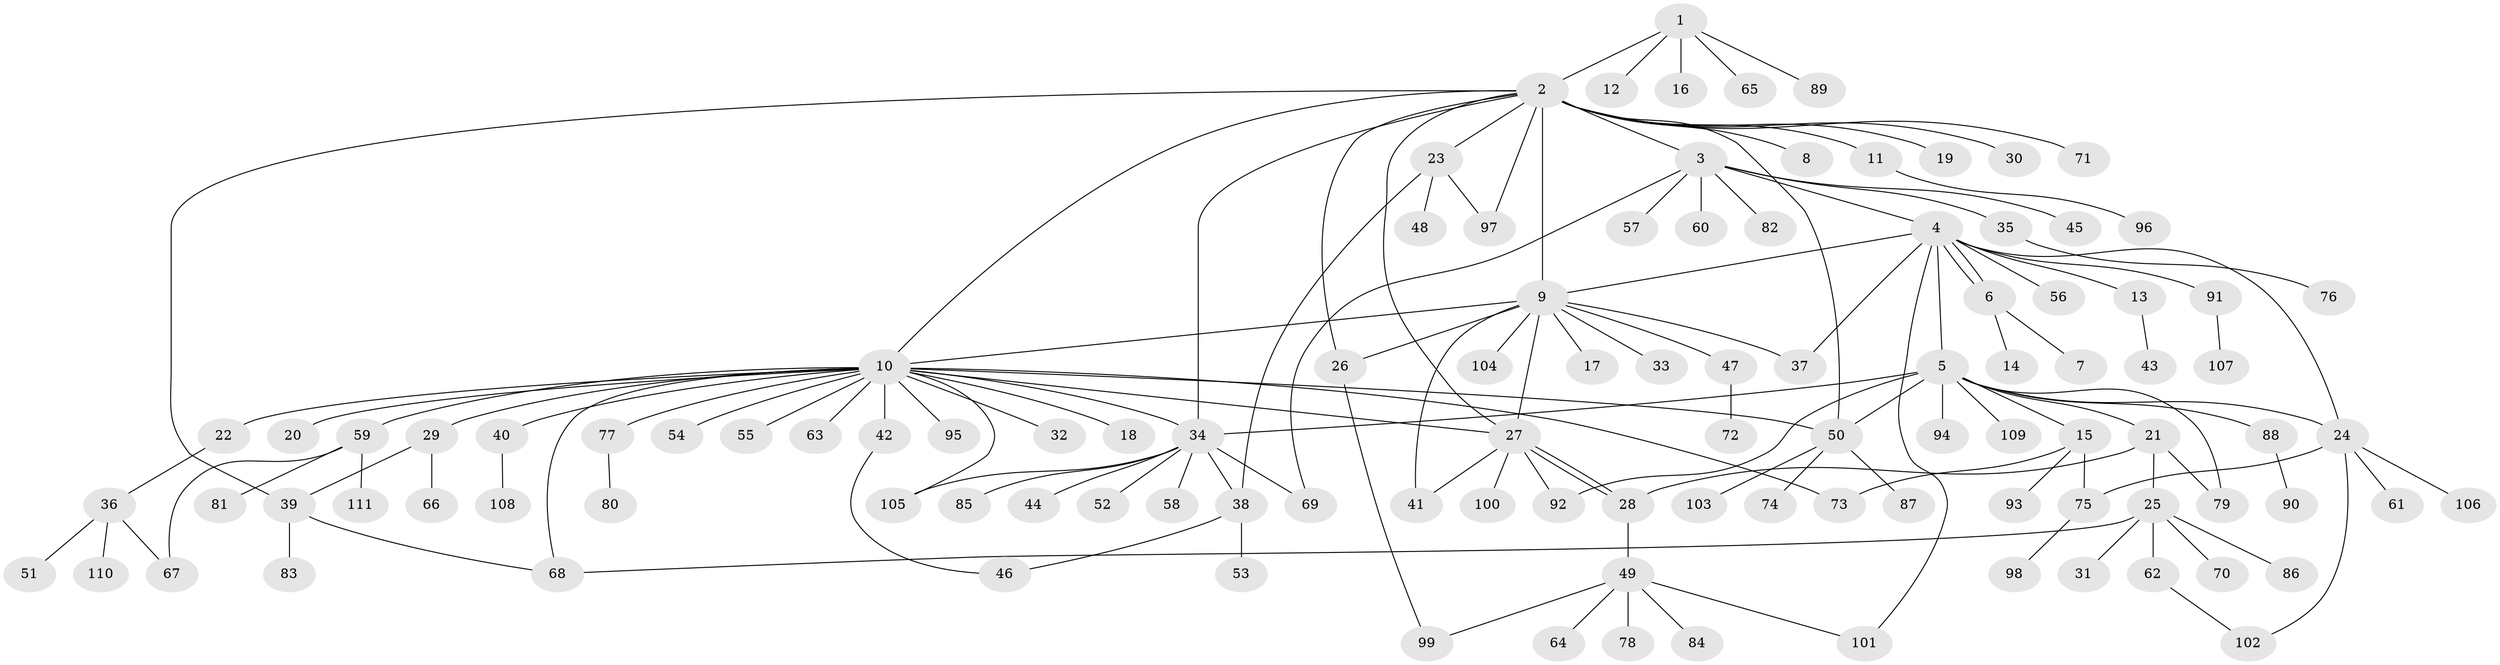 // coarse degree distribution, {1: 0.5625, 2: 0.15, 4: 0.0375, 10: 0.0125, 3: 0.1, 9: 0.0375, 20: 0.0125, 5: 0.0375, 6: 0.025, 14: 0.0125, 7: 0.0125}
// Generated by graph-tools (version 1.1) at 2025/36/03/04/25 23:36:43]
// undirected, 111 vertices, 141 edges
graph export_dot {
  node [color=gray90,style=filled];
  1;
  2;
  3;
  4;
  5;
  6;
  7;
  8;
  9;
  10;
  11;
  12;
  13;
  14;
  15;
  16;
  17;
  18;
  19;
  20;
  21;
  22;
  23;
  24;
  25;
  26;
  27;
  28;
  29;
  30;
  31;
  32;
  33;
  34;
  35;
  36;
  37;
  38;
  39;
  40;
  41;
  42;
  43;
  44;
  45;
  46;
  47;
  48;
  49;
  50;
  51;
  52;
  53;
  54;
  55;
  56;
  57;
  58;
  59;
  60;
  61;
  62;
  63;
  64;
  65;
  66;
  67;
  68;
  69;
  70;
  71;
  72;
  73;
  74;
  75;
  76;
  77;
  78;
  79;
  80;
  81;
  82;
  83;
  84;
  85;
  86;
  87;
  88;
  89;
  90;
  91;
  92;
  93;
  94;
  95;
  96;
  97;
  98;
  99;
  100;
  101;
  102;
  103;
  104;
  105;
  106;
  107;
  108;
  109;
  110;
  111;
  1 -- 2;
  1 -- 12;
  1 -- 16;
  1 -- 65;
  1 -- 89;
  2 -- 3;
  2 -- 8;
  2 -- 9;
  2 -- 10;
  2 -- 11;
  2 -- 19;
  2 -- 23;
  2 -- 26;
  2 -- 27;
  2 -- 30;
  2 -- 34;
  2 -- 39;
  2 -- 50;
  2 -- 71;
  2 -- 97;
  3 -- 4;
  3 -- 35;
  3 -- 45;
  3 -- 57;
  3 -- 60;
  3 -- 69;
  3 -- 82;
  4 -- 5;
  4 -- 6;
  4 -- 6;
  4 -- 9;
  4 -- 13;
  4 -- 24;
  4 -- 37;
  4 -- 56;
  4 -- 91;
  4 -- 101;
  5 -- 15;
  5 -- 21;
  5 -- 24;
  5 -- 34;
  5 -- 50;
  5 -- 79;
  5 -- 88;
  5 -- 92;
  5 -- 94;
  5 -- 109;
  6 -- 7;
  6 -- 14;
  9 -- 10;
  9 -- 17;
  9 -- 26;
  9 -- 27;
  9 -- 33;
  9 -- 37;
  9 -- 41;
  9 -- 47;
  9 -- 104;
  10 -- 18;
  10 -- 20;
  10 -- 22;
  10 -- 27;
  10 -- 29;
  10 -- 32;
  10 -- 34;
  10 -- 40;
  10 -- 42;
  10 -- 50;
  10 -- 54;
  10 -- 55;
  10 -- 59;
  10 -- 63;
  10 -- 68;
  10 -- 73;
  10 -- 77;
  10 -- 95;
  10 -- 105;
  11 -- 96;
  13 -- 43;
  15 -- 73;
  15 -- 75;
  15 -- 93;
  21 -- 25;
  21 -- 28;
  21 -- 79;
  22 -- 36;
  23 -- 38;
  23 -- 48;
  23 -- 97;
  24 -- 61;
  24 -- 75;
  24 -- 102;
  24 -- 106;
  25 -- 31;
  25 -- 62;
  25 -- 68;
  25 -- 70;
  25 -- 86;
  26 -- 99;
  27 -- 28;
  27 -- 28;
  27 -- 41;
  27 -- 92;
  27 -- 100;
  28 -- 49;
  29 -- 39;
  29 -- 66;
  34 -- 38;
  34 -- 44;
  34 -- 52;
  34 -- 58;
  34 -- 69;
  34 -- 85;
  34 -- 105;
  35 -- 76;
  36 -- 51;
  36 -- 67;
  36 -- 110;
  38 -- 46;
  38 -- 53;
  39 -- 68;
  39 -- 83;
  40 -- 108;
  42 -- 46;
  47 -- 72;
  49 -- 64;
  49 -- 78;
  49 -- 84;
  49 -- 99;
  49 -- 101;
  50 -- 74;
  50 -- 87;
  50 -- 103;
  59 -- 67;
  59 -- 81;
  59 -- 111;
  62 -- 102;
  75 -- 98;
  77 -- 80;
  88 -- 90;
  91 -- 107;
}

